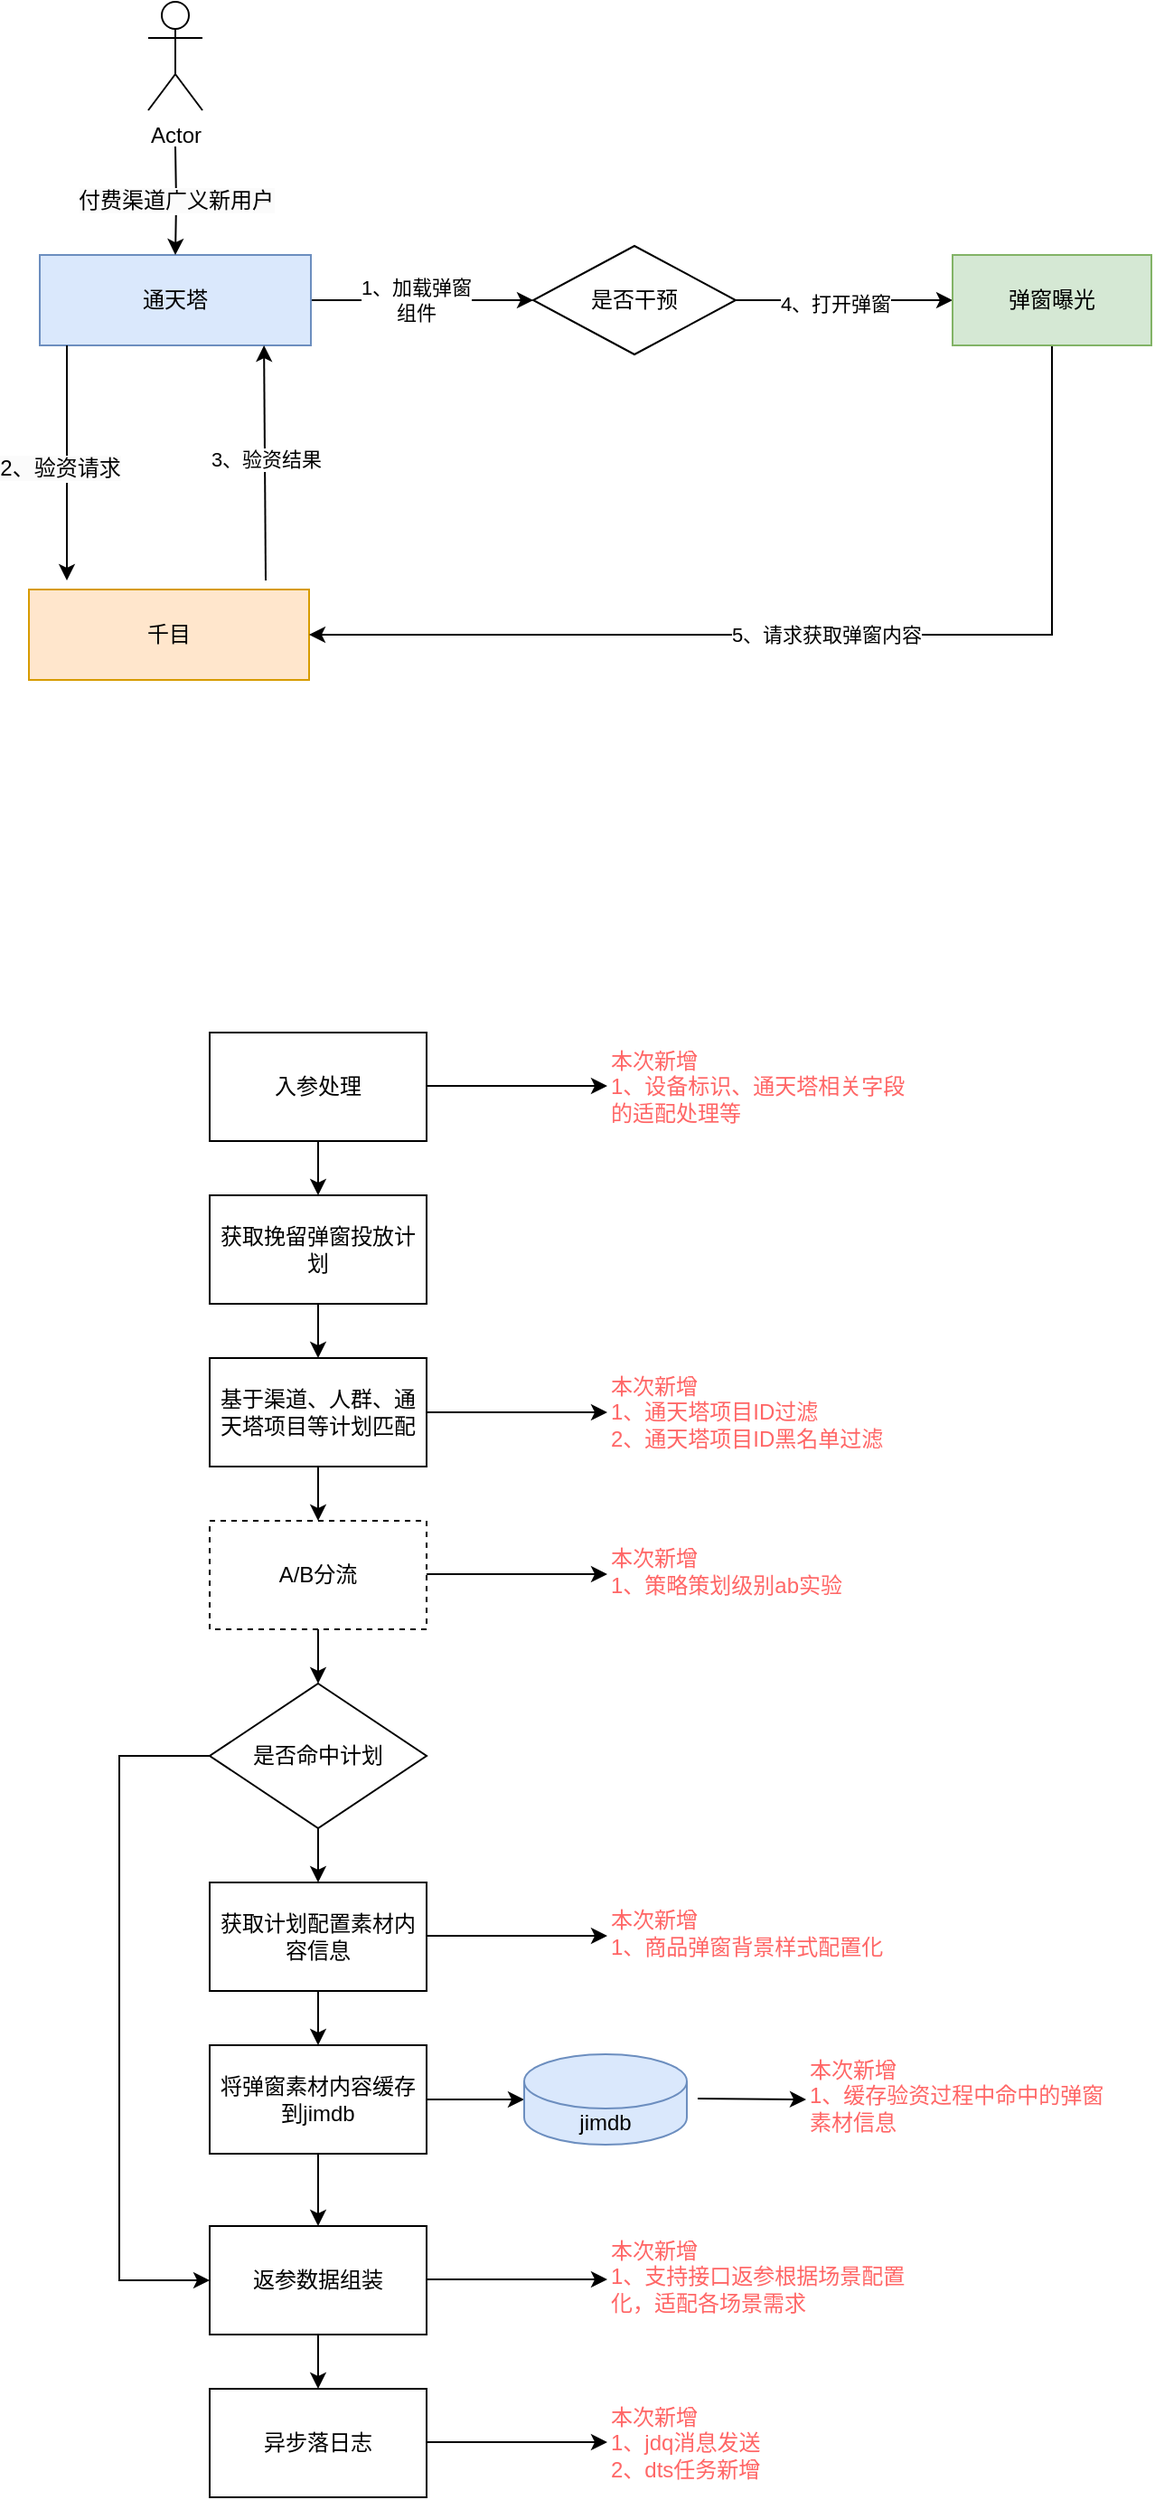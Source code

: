 <mxfile version="20.7.4" type="github">
  <diagram id="hpN8y-AgxtA0ZT0aj-4h" name="第 1 页">
    <mxGraphModel dx="1434" dy="795" grid="1" gridSize="10" guides="1" tooltips="1" connect="1" arrows="1" fold="1" page="0" pageScale="1" pageWidth="827" pageHeight="1169" math="0" shadow="0">
      <root>
        <mxCell id="0" />
        <mxCell id="1" parent="0" />
        <mxCell id="8_wQTp-wXSp1oLWiJIMm-8" value="1、加载弹窗&lt;br&gt;组件" style="edgeStyle=orthogonalEdgeStyle;rounded=0;orthogonalLoop=1;jettySize=auto;html=1;entryX=0;entryY=0.5;entryDx=0;entryDy=0;" parent="1" source="8_wQTp-wXSp1oLWiJIMm-1" target="8_wQTp-wXSp1oLWiJIMm-12" edge="1">
          <mxGeometry x="-0.053" relative="1" as="geometry">
            <mxPoint x="351" y="215" as="targetPoint" />
            <mxPoint as="offset" />
          </mxGeometry>
        </mxCell>
        <mxCell id="8_wQTp-wXSp1oLWiJIMm-1" value="通天塔" style="rounded=0;whiteSpace=wrap;html=1;fillColor=#dae8fc;strokeColor=#6c8ebf;" parent="1" vertex="1">
          <mxGeometry x="136" y="190" width="150" height="50" as="geometry" />
        </mxCell>
        <mxCell id="8_wQTp-wXSp1oLWiJIMm-5" value="" style="edgeStyle=orthogonalEdgeStyle;rounded=0;orthogonalLoop=1;jettySize=auto;html=1;" parent="1" target="8_wQTp-wXSp1oLWiJIMm-1" edge="1">
          <mxGeometry relative="1" as="geometry">
            <mxPoint x="211" y="130" as="sourcePoint" />
          </mxGeometry>
        </mxCell>
        <mxCell id="8_wQTp-wXSp1oLWiJIMm-25" value="&lt;span style=&quot;font-size: 12px; background-color: rgb(251, 251, 251);&quot;&gt;付费渠道广义新用户&lt;/span&gt;" style="edgeLabel;html=1;align=center;verticalAlign=middle;resizable=0;points=[];" parent="8_wQTp-wXSp1oLWiJIMm-5" vertex="1" connectable="0">
          <mxGeometry x="-0.64" y="-2" relative="1" as="geometry">
            <mxPoint x="2" y="19" as="offset" />
          </mxGeometry>
        </mxCell>
        <mxCell id="8_wQTp-wXSp1oLWiJIMm-3" value="Actor" style="shape=umlActor;verticalLabelPosition=bottom;verticalAlign=top;html=1;outlineConnect=0;" parent="1" vertex="1">
          <mxGeometry x="196" y="50" width="30" height="60" as="geometry" />
        </mxCell>
        <mxCell id="8_wQTp-wXSp1oLWiJIMm-7" value="千目" style="rounded=0;whiteSpace=wrap;html=1;fillColor=#ffe6cc;strokeColor=#d79b00;" parent="1" vertex="1">
          <mxGeometry x="130" y="375" width="155" height="50" as="geometry" />
        </mxCell>
        <mxCell id="8_wQTp-wXSp1oLWiJIMm-14" style="edgeStyle=orthogonalEdgeStyle;rounded=0;orthogonalLoop=1;jettySize=auto;html=1;entryX=0;entryY=0.5;entryDx=0;entryDy=0;" parent="1" source="8_wQTp-wXSp1oLWiJIMm-12" target="8_wQTp-wXSp1oLWiJIMm-13" edge="1">
          <mxGeometry relative="1" as="geometry" />
        </mxCell>
        <mxCell id="8_wQTp-wXSp1oLWiJIMm-29" value="4、" style="edgeLabel;html=1;align=center;verticalAlign=middle;resizable=0;points=[];" parent="8_wQTp-wXSp1oLWiJIMm-14" vertex="1" connectable="0">
          <mxGeometry y="4" relative="1" as="geometry">
            <mxPoint x="-7" y="4" as="offset" />
          </mxGeometry>
        </mxCell>
        <mxCell id="8_wQTp-wXSp1oLWiJIMm-31" value="4、打开弹窗" style="edgeLabel;html=1;align=center;verticalAlign=middle;resizable=0;points=[];" parent="8_wQTp-wXSp1oLWiJIMm-14" vertex="1" connectable="0">
          <mxGeometry x="0.151" y="-2" relative="1" as="geometry">
            <mxPoint x="-14" as="offset" />
          </mxGeometry>
        </mxCell>
        <mxCell id="8_wQTp-wXSp1oLWiJIMm-12" value="是否干预" style="rhombus;whiteSpace=wrap;html=1;" parent="1" vertex="1">
          <mxGeometry x="409" y="185" width="112" height="60" as="geometry" />
        </mxCell>
        <mxCell id="8_wQTp-wXSp1oLWiJIMm-16" value="5、请求获取弹窗内容" style="edgeStyle=orthogonalEdgeStyle;rounded=0;orthogonalLoop=1;jettySize=auto;html=1;entryX=1;entryY=0.5;entryDx=0;entryDy=0;exitX=0.5;exitY=1;exitDx=0;exitDy=0;" parent="1" source="8_wQTp-wXSp1oLWiJIMm-13" target="8_wQTp-wXSp1oLWiJIMm-7" edge="1">
          <mxGeometry relative="1" as="geometry">
            <mxPoint x="291" y="400" as="targetPoint" />
            <Array as="points">
              <mxPoint x="696" y="400" />
            </Array>
          </mxGeometry>
        </mxCell>
        <mxCell id="8_wQTp-wXSp1oLWiJIMm-13" value="弹窗曝光" style="rounded=0;whiteSpace=wrap;html=1;fillColor=#d5e8d4;strokeColor=#82b366;" parent="1" vertex="1">
          <mxGeometry x="641" y="190" width="110" height="50" as="geometry" />
        </mxCell>
        <mxCell id="8_wQTp-wXSp1oLWiJIMm-19" value="" style="endArrow=classic;html=1;rounded=0;" parent="1" edge="1">
          <mxGeometry width="50" height="50" relative="1" as="geometry">
            <mxPoint x="151" y="240" as="sourcePoint" />
            <mxPoint x="151" y="370" as="targetPoint" />
          </mxGeometry>
        </mxCell>
        <mxCell id="8_wQTp-wXSp1oLWiJIMm-27" value="&lt;span style=&quot;font-size: 12px; background-color: rgb(251, 251, 251);&quot;&gt;2、验资请求&lt;/span&gt;" style="edgeLabel;html=1;align=center;verticalAlign=middle;resizable=0;points=[];" parent="8_wQTp-wXSp1oLWiJIMm-19" vertex="1" connectable="0">
          <mxGeometry x="0.046" y="-4" relative="1" as="geometry">
            <mxPoint as="offset" />
          </mxGeometry>
        </mxCell>
        <mxCell id="8_wQTp-wXSp1oLWiJIMm-20" value="" style="endArrow=classic;html=1;rounded=0;entryX=0.827;entryY=1;entryDx=0;entryDy=0;entryPerimeter=0;" parent="1" target="8_wQTp-wXSp1oLWiJIMm-1" edge="1">
          <mxGeometry width="50" height="50" relative="1" as="geometry">
            <mxPoint x="261" y="370" as="sourcePoint" />
            <mxPoint x="281" y="280" as="targetPoint" />
          </mxGeometry>
        </mxCell>
        <mxCell id="8_wQTp-wXSp1oLWiJIMm-28" value="3、验资结果" style="edgeLabel;html=1;align=center;verticalAlign=middle;resizable=0;points=[];" parent="8_wQTp-wXSp1oLWiJIMm-20" vertex="1" connectable="0">
          <mxGeometry x="0.031" relative="1" as="geometry">
            <mxPoint as="offset" />
          </mxGeometry>
        </mxCell>
        <mxCell id="8_wQTp-wXSp1oLWiJIMm-39" value="" style="edgeStyle=orthogonalEdgeStyle;rounded=0;orthogonalLoop=1;jettySize=auto;html=1;" parent="1" source="8_wQTp-wXSp1oLWiJIMm-37" target="8_wQTp-wXSp1oLWiJIMm-38" edge="1">
          <mxGeometry relative="1" as="geometry" />
        </mxCell>
        <mxCell id="8_wQTp-wXSp1oLWiJIMm-37" value="获取挽留弹窗投放计划" style="rounded=0;whiteSpace=wrap;html=1;" parent="1" vertex="1">
          <mxGeometry x="230" y="710" width="120" height="60" as="geometry" />
        </mxCell>
        <mxCell id="8_wQTp-wXSp1oLWiJIMm-41" value="" style="edgeStyle=orthogonalEdgeStyle;rounded=0;orthogonalLoop=1;jettySize=auto;html=1;" parent="1" source="8_wQTp-wXSp1oLWiJIMm-38" target="8_wQTp-wXSp1oLWiJIMm-40" edge="1">
          <mxGeometry relative="1" as="geometry" />
        </mxCell>
        <mxCell id="8_wQTp-wXSp1oLWiJIMm-38" value="基于渠道、人群、通天塔项目等计划匹配" style="rounded=0;whiteSpace=wrap;html=1;" parent="1" vertex="1">
          <mxGeometry x="230" y="800" width="120" height="60" as="geometry" />
        </mxCell>
        <mxCell id="8_wQTp-wXSp1oLWiJIMm-45" value="" style="edgeStyle=orthogonalEdgeStyle;rounded=0;orthogonalLoop=1;jettySize=auto;html=1;" parent="1" source="8_wQTp-wXSp1oLWiJIMm-40" edge="1">
          <mxGeometry relative="1" as="geometry">
            <mxPoint x="290" y="980" as="targetPoint" />
          </mxGeometry>
        </mxCell>
        <mxCell id="8_wQTp-wXSp1oLWiJIMm-40" value="A/B分流" style="rounded=0;whiteSpace=wrap;html=1;dashed=1;" parent="1" vertex="1">
          <mxGeometry x="230" y="890" width="120" height="60" as="geometry" />
        </mxCell>
        <mxCell id="8_wQTp-wXSp1oLWiJIMm-48" value="" style="edgeStyle=orthogonalEdgeStyle;rounded=0;orthogonalLoop=1;jettySize=auto;html=1;" parent="1" source="8_wQTp-wXSp1oLWiJIMm-46" target="8_wQTp-wXSp1oLWiJIMm-47" edge="1">
          <mxGeometry relative="1" as="geometry" />
        </mxCell>
        <mxCell id="8_wQTp-wXSp1oLWiJIMm-56" style="edgeStyle=orthogonalEdgeStyle;rounded=0;orthogonalLoop=1;jettySize=auto;html=1;entryX=0;entryY=0.5;entryDx=0;entryDy=0;" parent="1" source="8_wQTp-wXSp1oLWiJIMm-46" target="8_wQTp-wXSp1oLWiJIMm-51" edge="1">
          <mxGeometry relative="1" as="geometry">
            <Array as="points">
              <mxPoint x="180" y="1020" />
              <mxPoint x="180" y="1310" />
            </Array>
          </mxGeometry>
        </mxCell>
        <mxCell id="8_wQTp-wXSp1oLWiJIMm-46" value="是否命中计划" style="rhombus;whiteSpace=wrap;html=1;" parent="1" vertex="1">
          <mxGeometry x="230" y="980" width="120" height="80" as="geometry" />
        </mxCell>
        <mxCell id="8_wQTp-wXSp1oLWiJIMm-50" value="" style="edgeStyle=orthogonalEdgeStyle;rounded=0;orthogonalLoop=1;jettySize=auto;html=1;" parent="1" source="8_wQTp-wXSp1oLWiJIMm-47" target="8_wQTp-wXSp1oLWiJIMm-49" edge="1">
          <mxGeometry relative="1" as="geometry" />
        </mxCell>
        <mxCell id="8_wQTp-wXSp1oLWiJIMm-47" value="获取计划配置素材内容信息" style="rounded=0;whiteSpace=wrap;html=1;" parent="1" vertex="1">
          <mxGeometry x="230" y="1090" width="120" height="60" as="geometry" />
        </mxCell>
        <mxCell id="8_wQTp-wXSp1oLWiJIMm-52" value="" style="edgeStyle=orthogonalEdgeStyle;rounded=0;orthogonalLoop=1;jettySize=auto;html=1;" parent="1" source="8_wQTp-wXSp1oLWiJIMm-49" target="8_wQTp-wXSp1oLWiJIMm-51" edge="1">
          <mxGeometry relative="1" as="geometry" />
        </mxCell>
        <mxCell id="8_wQTp-wXSp1oLWiJIMm-58" value="" style="edgeStyle=orthogonalEdgeStyle;rounded=0;orthogonalLoop=1;jettySize=auto;html=1;" parent="1" source="8_wQTp-wXSp1oLWiJIMm-49" target="8_wQTp-wXSp1oLWiJIMm-57" edge="1">
          <mxGeometry relative="1" as="geometry" />
        </mxCell>
        <mxCell id="8_wQTp-wXSp1oLWiJIMm-49" value="将弹窗素材内容缓存到jimdb" style="rounded=0;whiteSpace=wrap;html=1;" parent="1" vertex="1">
          <mxGeometry x="230" y="1180" width="120" height="60" as="geometry" />
        </mxCell>
        <mxCell id="8_wQTp-wXSp1oLWiJIMm-55" value="" style="edgeStyle=orthogonalEdgeStyle;rounded=0;orthogonalLoop=1;jettySize=auto;html=1;" parent="1" source="8_wQTp-wXSp1oLWiJIMm-51" target="8_wQTp-wXSp1oLWiJIMm-54" edge="1">
          <mxGeometry relative="1" as="geometry" />
        </mxCell>
        <mxCell id="8_wQTp-wXSp1oLWiJIMm-51" value="返参数据组装" style="rounded=0;whiteSpace=wrap;html=1;" parent="1" vertex="1">
          <mxGeometry x="230" y="1280" width="120" height="60" as="geometry" />
        </mxCell>
        <mxCell id="8_wQTp-wXSp1oLWiJIMm-54" value="异步落日志" style="rounded=0;whiteSpace=wrap;html=1;" parent="1" vertex="1">
          <mxGeometry x="230" y="1370" width="120" height="60" as="geometry" />
        </mxCell>
        <mxCell id="8_wQTp-wXSp1oLWiJIMm-57" value="jimdb" style="shape=cylinder3;whiteSpace=wrap;html=1;boundedLbl=1;backgroundOutline=1;size=15;fillColor=#dae8fc;strokeColor=#6c8ebf;" parent="1" vertex="1">
          <mxGeometry x="404" y="1185" width="90" height="50" as="geometry" />
        </mxCell>
        <mxCell id="2ps9Vfp24GhcfLZO-5Wp-1" value="" style="endArrow=classic;html=1;rounded=0;exitX=1;exitY=0.5;exitDx=0;exitDy=0;" edge="1" parent="1" source="8_wQTp-wXSp1oLWiJIMm-38">
          <mxGeometry width="50" height="50" relative="1" as="geometry">
            <mxPoint x="510" y="920" as="sourcePoint" />
            <mxPoint x="450" y="830" as="targetPoint" />
          </mxGeometry>
        </mxCell>
        <mxCell id="2ps9Vfp24GhcfLZO-5Wp-2" value="本次新增&lt;br&gt;1、通天塔项目ID过滤&lt;br&gt;2、通天塔项目ID黑名单过滤" style="text;html=1;strokeColor=none;fillColor=none;align=left;verticalAlign=middle;whiteSpace=wrap;rounded=0;fontColor=#FF6666;" vertex="1" parent="1">
          <mxGeometry x="450" y="802.5" width="170" height="55" as="geometry" />
        </mxCell>
        <mxCell id="2ps9Vfp24GhcfLZO-5Wp-3" value="" style="endArrow=classic;html=1;rounded=0;exitX=1;exitY=0.5;exitDx=0;exitDy=0;" edge="1" parent="1">
          <mxGeometry width="50" height="50" relative="1" as="geometry">
            <mxPoint x="350" y="919.5" as="sourcePoint" />
            <mxPoint x="450" y="919.5" as="targetPoint" />
          </mxGeometry>
        </mxCell>
        <mxCell id="2ps9Vfp24GhcfLZO-5Wp-4" value="本次新增&lt;br&gt;1、策略策划级别ab实验" style="text;html=1;strokeColor=none;fillColor=none;align=left;verticalAlign=middle;whiteSpace=wrap;rounded=0;fontColor=#FF6666;" vertex="1" parent="1">
          <mxGeometry x="450" y="890" width="170" height="55" as="geometry" />
        </mxCell>
        <mxCell id="2ps9Vfp24GhcfLZO-5Wp-5" value="" style="endArrow=classic;html=1;rounded=0;exitX=1;exitY=0.5;exitDx=0;exitDy=0;" edge="1" parent="1">
          <mxGeometry width="50" height="50" relative="1" as="geometry">
            <mxPoint x="350" y="1119.5" as="sourcePoint" />
            <mxPoint x="450" y="1119.5" as="targetPoint" />
          </mxGeometry>
        </mxCell>
        <mxCell id="2ps9Vfp24GhcfLZO-5Wp-6" value="本次新增&lt;br&gt;1、商品弹窗背景样式配置化" style="text;html=1;strokeColor=none;fillColor=none;align=left;verticalAlign=middle;whiteSpace=wrap;rounded=0;fontColor=#FF6666;" vertex="1" parent="1">
          <mxGeometry x="450" y="1090" width="170" height="55" as="geometry" />
        </mxCell>
        <mxCell id="2ps9Vfp24GhcfLZO-5Wp-7" value="" style="endArrow=classic;html=1;rounded=0;exitX=1;exitY=0.5;exitDx=0;exitDy=0;" edge="1" parent="1">
          <mxGeometry width="50" height="50" relative="1" as="geometry">
            <mxPoint x="500" y="1209.5" as="sourcePoint" />
            <mxPoint x="560" y="1210" as="targetPoint" />
          </mxGeometry>
        </mxCell>
        <mxCell id="2ps9Vfp24GhcfLZO-5Wp-8" value="本次新增&lt;br&gt;1、缓存验资过程中命中的弹窗素材信息" style="text;html=1;strokeColor=none;fillColor=none;align=left;verticalAlign=middle;whiteSpace=wrap;rounded=0;fontColor=#FF6666;" vertex="1" parent="1">
          <mxGeometry x="560" y="1180" width="170" height="55" as="geometry" />
        </mxCell>
        <mxCell id="2ps9Vfp24GhcfLZO-5Wp-9" value="本次新增&lt;br&gt;1、支持接口返参根据场景配置化，适配各场景需求" style="text;html=1;strokeColor=none;fillColor=none;align=left;verticalAlign=middle;whiteSpace=wrap;rounded=0;fontColor=#FF6666;" vertex="1" parent="1">
          <mxGeometry x="450" y="1280" width="170" height="55" as="geometry" />
        </mxCell>
        <mxCell id="2ps9Vfp24GhcfLZO-5Wp-10" value="" style="endArrow=classic;html=1;rounded=0;exitX=1;exitY=0.5;exitDx=0;exitDy=0;" edge="1" parent="1">
          <mxGeometry width="50" height="50" relative="1" as="geometry">
            <mxPoint x="350" y="1309.5" as="sourcePoint" />
            <mxPoint x="450" y="1309.5" as="targetPoint" />
          </mxGeometry>
        </mxCell>
        <mxCell id="2ps9Vfp24GhcfLZO-5Wp-11" value="" style="endArrow=classic;html=1;rounded=0;exitX=1;exitY=0.5;exitDx=0;exitDy=0;" edge="1" parent="1">
          <mxGeometry width="50" height="50" relative="1" as="geometry">
            <mxPoint x="350" y="1399.5" as="sourcePoint" />
            <mxPoint x="450" y="1399.5" as="targetPoint" />
          </mxGeometry>
        </mxCell>
        <mxCell id="2ps9Vfp24GhcfLZO-5Wp-12" value="本次新增&lt;br&gt;1、jdq消息发送&lt;br&gt;2、dts任务新增" style="text;html=1;strokeColor=none;fillColor=none;align=left;verticalAlign=middle;whiteSpace=wrap;rounded=0;fontColor=#FF6666;" vertex="1" parent="1">
          <mxGeometry x="450" y="1372.5" width="170" height="55" as="geometry" />
        </mxCell>
        <mxCell id="2ps9Vfp24GhcfLZO-5Wp-14" value="" style="edgeStyle=orthogonalEdgeStyle;rounded=0;orthogonalLoop=1;jettySize=auto;html=1;" edge="1" parent="1" source="2ps9Vfp24GhcfLZO-5Wp-13" target="8_wQTp-wXSp1oLWiJIMm-37">
          <mxGeometry relative="1" as="geometry" />
        </mxCell>
        <mxCell id="2ps9Vfp24GhcfLZO-5Wp-13" value="入参处理" style="rounded=0;whiteSpace=wrap;html=1;" vertex="1" parent="1">
          <mxGeometry x="230" y="620" width="120" height="60" as="geometry" />
        </mxCell>
        <mxCell id="2ps9Vfp24GhcfLZO-5Wp-15" value="" style="endArrow=classic;html=1;rounded=0;exitX=1;exitY=0.5;exitDx=0;exitDy=0;" edge="1" parent="1">
          <mxGeometry width="50" height="50" relative="1" as="geometry">
            <mxPoint x="350" y="649.5" as="sourcePoint" />
            <mxPoint x="450" y="649.5" as="targetPoint" />
          </mxGeometry>
        </mxCell>
        <mxCell id="2ps9Vfp24GhcfLZO-5Wp-16" value="本次新增&lt;br&gt;1、设备标识、通天塔相关字段的适配处理等" style="text;html=1;strokeColor=none;fillColor=none;align=left;verticalAlign=middle;whiteSpace=wrap;rounded=0;fontColor=#FF6666;" vertex="1" parent="1">
          <mxGeometry x="450" y="622.5" width="170" height="55" as="geometry" />
        </mxCell>
      </root>
    </mxGraphModel>
  </diagram>
</mxfile>
